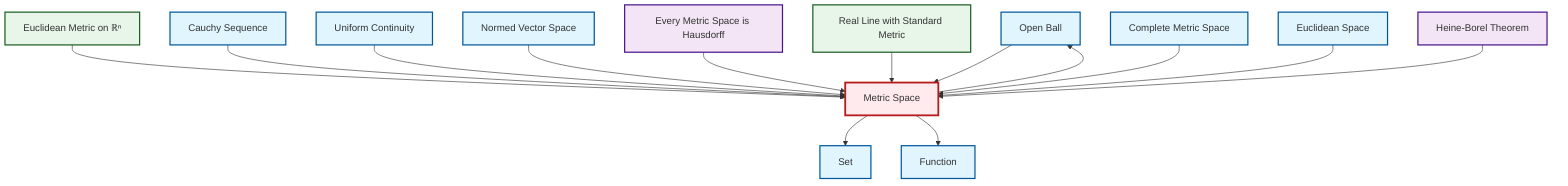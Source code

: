 graph TD
    classDef definition fill:#e1f5fe,stroke:#01579b,stroke-width:2px
    classDef theorem fill:#f3e5f5,stroke:#4a148c,stroke-width:2px
    classDef axiom fill:#fff3e0,stroke:#e65100,stroke-width:2px
    classDef example fill:#e8f5e9,stroke:#1b5e20,stroke-width:2px
    classDef current fill:#ffebee,stroke:#b71c1c,stroke-width:3px
    def-open-ball["Open Ball"]:::definition
    thm-heine-borel["Heine-Borel Theorem"]:::theorem
    def-function["Function"]:::definition
    def-normed-vector-space["Normed Vector Space"]:::definition
    def-euclidean-space["Euclidean Space"]:::definition
    def-set["Set"]:::definition
    def-uniform-continuity["Uniform Continuity"]:::definition
    ex-real-line-metric["Real Line with Standard Metric"]:::example
    def-complete-metric-space["Complete Metric Space"]:::definition
    thm-metric-hausdorff["Every Metric Space is Hausdorff"]:::theorem
    ex-euclidean-metric["Euclidean Metric on ℝⁿ"]:::example
    def-metric-space["Metric Space"]:::definition
    def-cauchy-sequence["Cauchy Sequence"]:::definition
    def-metric-space --> def-open-ball
    ex-euclidean-metric --> def-metric-space
    def-cauchy-sequence --> def-metric-space
    def-uniform-continuity --> def-metric-space
    def-normed-vector-space --> def-metric-space
    def-open-ball --> def-metric-space
    def-metric-space --> def-set
    thm-metric-hausdorff --> def-metric-space
    ex-real-line-metric --> def-metric-space
    def-complete-metric-space --> def-metric-space
    def-metric-space --> def-function
    def-euclidean-space --> def-metric-space
    thm-heine-borel --> def-metric-space
    class def-metric-space current